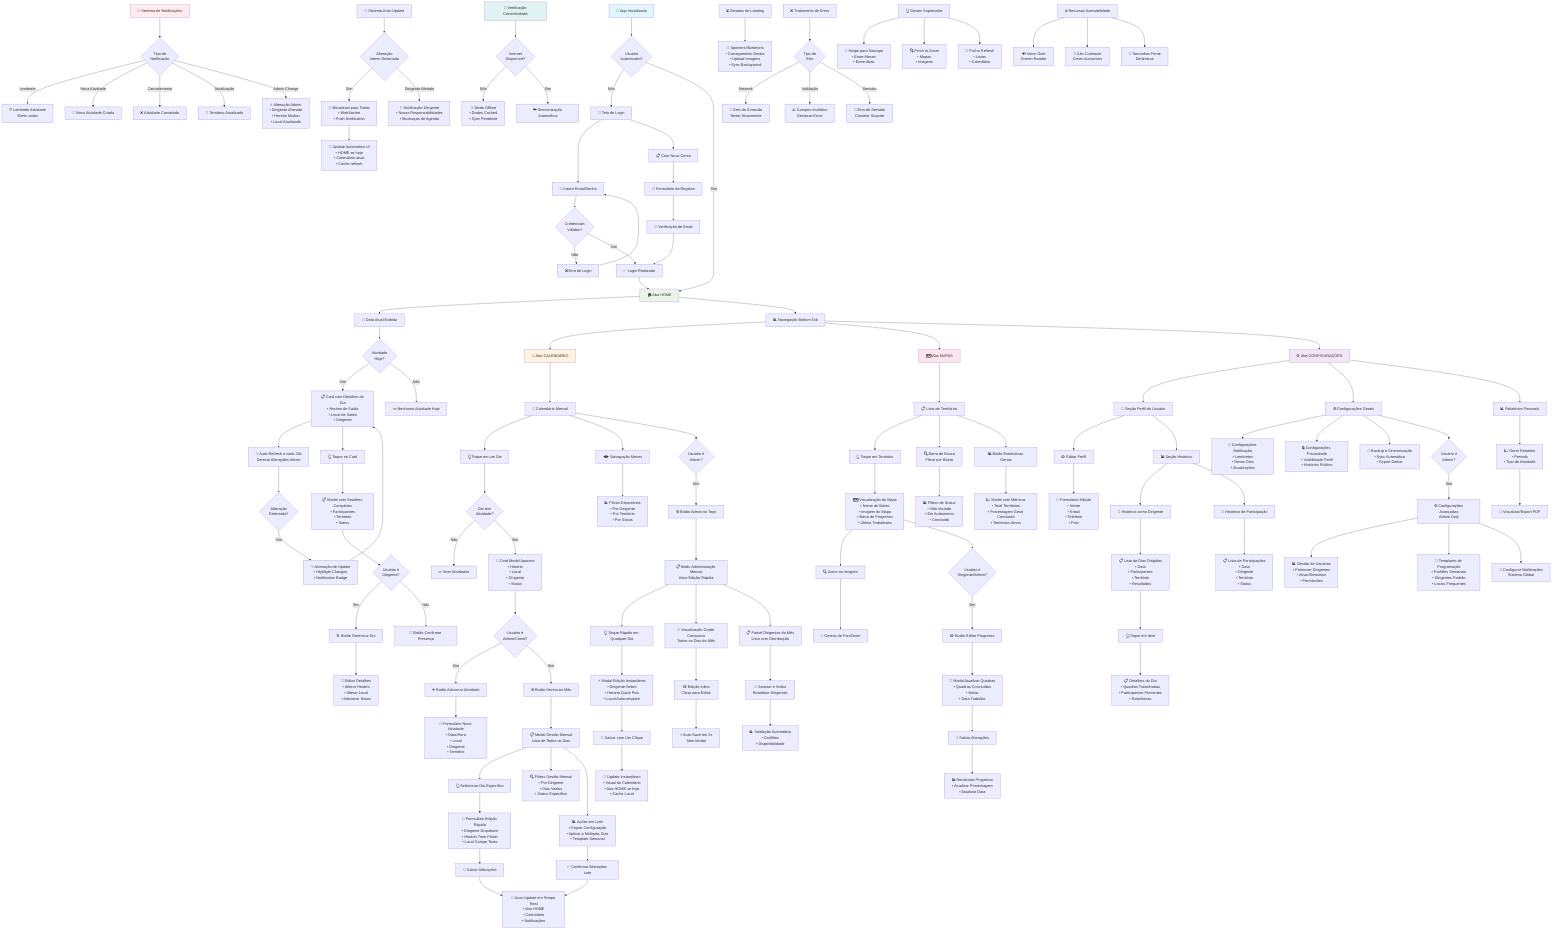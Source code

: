 flowchart TD
    A[📱 App Inicializado] --> B{Usuário<br/>Autenticado?}
    
    B -->|Não| C[🔐 Tela de Login]
    C --> D[📝 Inserir Email/Senha]
    D --> E{Credenciais<br/>Válidas?}
    E -->|Não| F[❌ Erro de Login]
    F --> D
    E -->|Sim| G[✅ Login Realizado]
    
    C --> H[📋 Criar Nova Conta]
    H --> I[📝 Formulário de Registro]
    I --> J[📧 Verificação de Email]
    J --> G
    
    B -->|Sim| K[🏠 Aba HOME]
    G --> K
    
    %% ABA HOME
    K --> L[📅 Data Atual Exibida]
    L --> M{Atividade<br/>Hoje?}
    M -->|Sim| N[📋 Card com Detalhes do Dia<br/>• Horário de Saída<br/>• Local de Saída<br/>• Dirigente]
    M -->|Não| O[💤 Nenhuma Atividade Hoje]
    
    N --> N1[🔄 Auto-Refresh a cada 30s<br/>Detecta Alterações Admin]
    N1 --> N2{Alteração<br/>Detectada?}
    N2 -->|Sim| N3[✨ Animação de Update<br/>• Highlight Changes<br/>• Notification Badge]
    N3 --> N
    
    N --> P[👆 Toque no Card]
    P --> Q[📋 Modal com Detalhes Completos<br/>• Participantes<br/>• Território<br/>• Status]
    
    Q --> R{Usuário é<br/>Dirigente?}
    R -->|Sim| S[⚙️ Botão Gerenciar Dia]
    S --> T[📝 Editar Detalhes<br/>• Alterar Horário<br/>• Alterar Local<br/>• Adicionar Notas]
    R -->|Não| U[👥 Botão Confirmar Presença]
    
    %% NAVEGAÇÃO ENTRE ABAS
    K --> V[📊 Navegação Bottom Tab]
    V --> W[📅 Aba CALENDÁRIO]
    V --> X[🗺️ Aba MAPAS]
    V --> Y[⚙️ Aba CONFIGURAÇÕES]
    
    %% ABA CALENDÁRIO
    W --> Z[📅 Calendário Mensal]
    Z --> AA[👆 Toque em um Dia]
    AA --> BB{Dia tem<br/>Atividade?}
    BB -->|Não| CC[💤 Sem Atividades]
    BB -->|Sim| DD[🎯 Card Modal Aparece<br/>• Horário<br/>• Local<br/>• Dirigente<br/>• Status]
    
    DD --> EE{Usuário é<br/>Admin/Coord?}
    EE -->|Sim| FF[➕ Botão Adicionar Atividade]
    FF --> GG[📝 Formulário Nova Atividade<br/>• Data/Hora<br/>• Local<br/>• Dirigente<br/>• Território]
    
    EE -->|Sim| FF1[⚙️ Botão Gerenciar Mês]
    FF1 --> GG1[📋 Modal Gestão Mensal<br/>Lista de Todos os Dias]
    GG1 --> HH1[👆 Selecionar Dia Específico]
    HH1 --> II1[📝 Formulário Edição Rápida<br/>• Dirigente Dropdown<br/>• Horário Time Picker<br/>• Local Campo Texto]
    
    II1 --> JJ1[💾 Salvar Alterações]
    JJ1 --> KK1[🔄 Auto-Update em Tempo Real<br/>• Aba HOME<br/>• Calendário<br/>• Notificações]
    
    GG1 --> LL1[🔍 Filtros Gestão Mensal<br/>• Por Dirigente<br/>• Dias Vazios<br/>• Status Específico]
    
    GG1 --> MM1[📊 Ações em Lote<br/>• Copiar Configuração<br/>• Aplicar a Múltiplos Dias<br/>• Template Semanal]
    
    MM1 --> NN1[✅ Confirmar Alterações Lote]
    NN1 --> KK1
    
    Z --> HH[◀️▶️ Navegação Meses]
    HH --> II[📊 Filtros Disponíveis<br/>• Por Dirigente<br/>• Por Território<br/>• Por Status]
    
    Z --> HH2{Usuário é<br/>Admin?}
    HH2 -->|Sim| II2[⚙️ Botão Admin no Topo]
    II2 --> JJ2[📋 Modo Administração Mensal<br/>Ativa Edição Rápida]
    
    JJ2 --> KK2[👆 Toque Rápido em Qualquer Dia]
    KK2 --> LL2[⚡ Modal Edição Instantânea<br/>• Dirigente Select<br/>• Horário Quick Pick<br/>• Local Autocomplete]
    
    LL2 --> MM2[💾 Salvar com Um Clique]
    MM2 --> NN2[🔄 Update Instantâneo<br/>• Visual do Calendário<br/>• Aba HOME se hoje<br/>• Cache Local]
    
    JJ2 --> OO2[📅 Visualização Grade Compacta<br/>Todos os Dias do Mês]
    OO2 --> PP2[✏️ Edição Inline<br/>Clicar para Editar]
    PP2 --> QQ2[⚡ Auto-Save em 2s<br/>Sem Modal]
    
    JJ2 --> RR2[📋 Painel Dirigentes do Mês<br/>Lista com Distribuição]
    RR2 --> SS2[🔄 Arrastar e Soltar<br/>Reatribuir Dirigentes]
    SS2 --> TT2[📊 Validação Automática<br/>• Conflitos<br/>• Disponibilidade]
    
    %% ABA MAPAS
    X --> JJ[📋 Lista de Territórios]
    JJ --> KK[👆 Toque em Território]
    KK --> LL[🗺️ Visualização do Mapa<br/>• Nome do Bairro<br/>• Imagem do Mapa<br/>• Barra de Progresso<br/>• Última Trabalhada]
    
    LL --> MM[🔍 Zoom na Imagem]
    MM --> NN[📱 Gestos de Pan/Zoom]
    
    LL --> OO{Usuário é<br/>Dirigente/Admin?}
    OO -->|Sim| PP[✏️ Botão Editar Progresso]
    PP --> QQ[📝 Modal Atualizar Quadras<br/>• Quadras Concluídas<br/>• Notas<br/>• Data Trabalho]
    
    QQ --> RR[💾 Salvar Alterações]
    RR --> SS[📊 Recalcular Progresso<br/>• Atualizar Porcentagem<br/>• Atualizar Data]
    
    JJ --> TT[🔍 Barra de Busca<br/>Filtrar por Bairro]
    TT --> UU[📊 Filtros de Status<br/>• Não Iniciado<br/>• Em Andamento<br/>• Concluído]
    
    JJ --> VV[📊 Botão Estatísticas Gerais]
    VV --> WW[📈 Modal com Métricas<br/>• Total Territórios<br/>• Porcentagem Geral Concluído<br/>• Territórios Ativos]
    
    %% ABA CONFIGURAÇÕES
    Y --> XX[👤 Seção Perfil do Usuário]
    XX --> YY[✏️ Editar Perfil]
    YY --> ZZ[📝 Formulário Edição<br/>• Nome<br/>• Email<br/>• Telefone<br/>• Foto]
    
    XX --> AAA[📊 Seção Histórico]
    AAA --> BBB[🎯 Histórico como Dirigente]
    BBB --> CCC[📋 Lista de Dias Dirigidos<br/>• Data<br/>• Participantes<br/>• Território<br/>• Resultados]
    
    CCC --> DDD[👆 Toque em Item]
    DDD --> EEE[📋 Detalhes do Dia<br/>• Quadras Trabalhadas<br/>• Participantes Presentes<br/>• Estatísticas]
    
    AAA --> FFF[👥 Histórico de Participação]
    FFF --> GGG[📋 Lista de Participações<br/>• Data<br/>• Dirigente<br/>• Território<br/>• Status]
    
    Y --> HHH[⚙️ Configurações Gerais]
    HHH --> III[🔔 Configurações Notificação<br/>• Lembretes<br/>• Novos Dias<br/>• Atualizações]
    
    HHH --> JJJ[🔒 Configurações Privacidade<br/>• Visibilidade Perfil<br/>• Histórico Público]
    
    HHH --> KKK[💾 Backup e Sincronização<br/>• Sync Automático<br/>• Export Dados]
    
    HHH --> KKK1{Usuário é<br/>Admin?}
    KKK1 -->|Sim| LLL1[⚙️ Configurações Avançadas<br/>Admin Only]
    LLL1 --> MMM1[📊 Gestão de Usuários<br/>• Promover Dirigentes<br/>• Ativar/Desativar<br/>• Permissões]
    
    LLL1 --> NNN1[📅 Templates de Programação<br/>• Padrões Semanais<br/>• Dirigentes Padrão<br/>• Locais Frequentes]
    
    LLL1 --> OOO1[🔔 Configurar Notificações<br/>Sistema Global]
    
    Y --> LLL[📊 Relatórios Pessoais]
    LLL --> MMM[📈 Gerar Relatório<br/>• Período<br/>• Tipo de Atividade]
    MMM --> NNN[📄 Visualizar/Export PDF]
    
    %% NOTIFICAÇÕES E ESTADOS
    OOO[🔔 Sistema de Notificações] --> PPP{Tipo de<br/>Notificação}
    PPP -->|Lembrete| QQQ[⏰ Lembrete Atividade<br/>30min antes]
    PPP -->|Nova Atividade| RRR[📅 Nova Atividade Criada]
    PPP -->|Cancelamento| SSS[❌ Atividade Cancelada]
    PPP -->|Atualização| TTT[🔄 Território Atualizado]
    PPP -->|Admin Change| UUU1[⚡ Alteração Admin<br/>• Dirigente Alterado<br/>• Horário Mudou<br/>• Local Atualizado]
    
    %% SISTEMA DE AUTO-UPDATE
    VVV1[🔄 Sistema Auto-Update] --> WWW1{Alteração<br/>Admin Detectada}
    WWW1 -->|Sim| XXX1[📡 Broadcast para Todos<br/>• WebSocket<br/>• Push Notification]
    XXX1 --> YYY1[📱 Update Automático UI<br/>• HOME se hoje<br/>• Calendário atual<br/>• Cache refresh]
    
    WWW1 -->|Dirigente Afetado| ZZZ1[📧 Notificação Dirigente<br/>• Novas Responsabilidades<br/>• Mudanças de Agenda]
    
    %% ESTADOS DE ERRO E LOADING
    UUU[📶 Verificação Conectividade] --> VVV{Internet<br/>Disponível?}
    VVV -->|Não| WWW[📱 Modo Offline<br/>• Dados Cached<br/>• Sync Pendente]
    VVV -->|Sim| XXX[☁️ Sincronização Automática]
    
    YYY[⏳ Estados de Loading] --> ZZZ[🔄 Spinners/Skeletons<br/>• Carregamento Dados<br/>• Upload Imagens<br/>• Sync Background]
    
    AAAA[❌ Tratamento de Erros] --> BBBB{Tipo de<br/>Erro}
    BBBB -->|Network| CCCC[📶 Erro de Conexão<br/>Tentar Novamente]
    BBBB -->|Validação| DDDD[⚠️ Campos Inválidos<br/>Destacar Erros]
    BBBB -->|Servidor| EEEE[🚨 Erro do Servidor<br/>Contatar Suporte]
    
    %% GESTOS E INTERAÇÕES
    FFFF[👆 Gestos Suportados] --> GGGG[📱 Swipe para Navegar<br/>• Entre Meses<br/>• Entre Abas]
    FFFF --> HHHH[🔍 Pinch to Zoom<br/>• Mapas<br/>• Imagens]
    FFFF --> IIII[🔄 Pull to Refresh<br/>• Listas<br/>• Calendário]
    
    %% ACESSIBILIDADE
    JJJJ[♿ Recursos Acessibilidade] --> KKKK[🔊 Voice Over<br/>Screen Reader]
    JJJJ --> LLLL[🎨 Alto Contraste<br/>Cores Acessíveis]
    JJJJ --> MMMM[📱 Tamanhos Fonte<br/>Dinâmicos]
    
    style A fill:#e1f5fe
    style K fill:#e8f5e8
    style W fill:#fff3e0
    style X fill:#fce4ec
    style Y fill:#f3e5f5
    style OOO fill:#ffebee
    style UUU fill:#e0f2f1